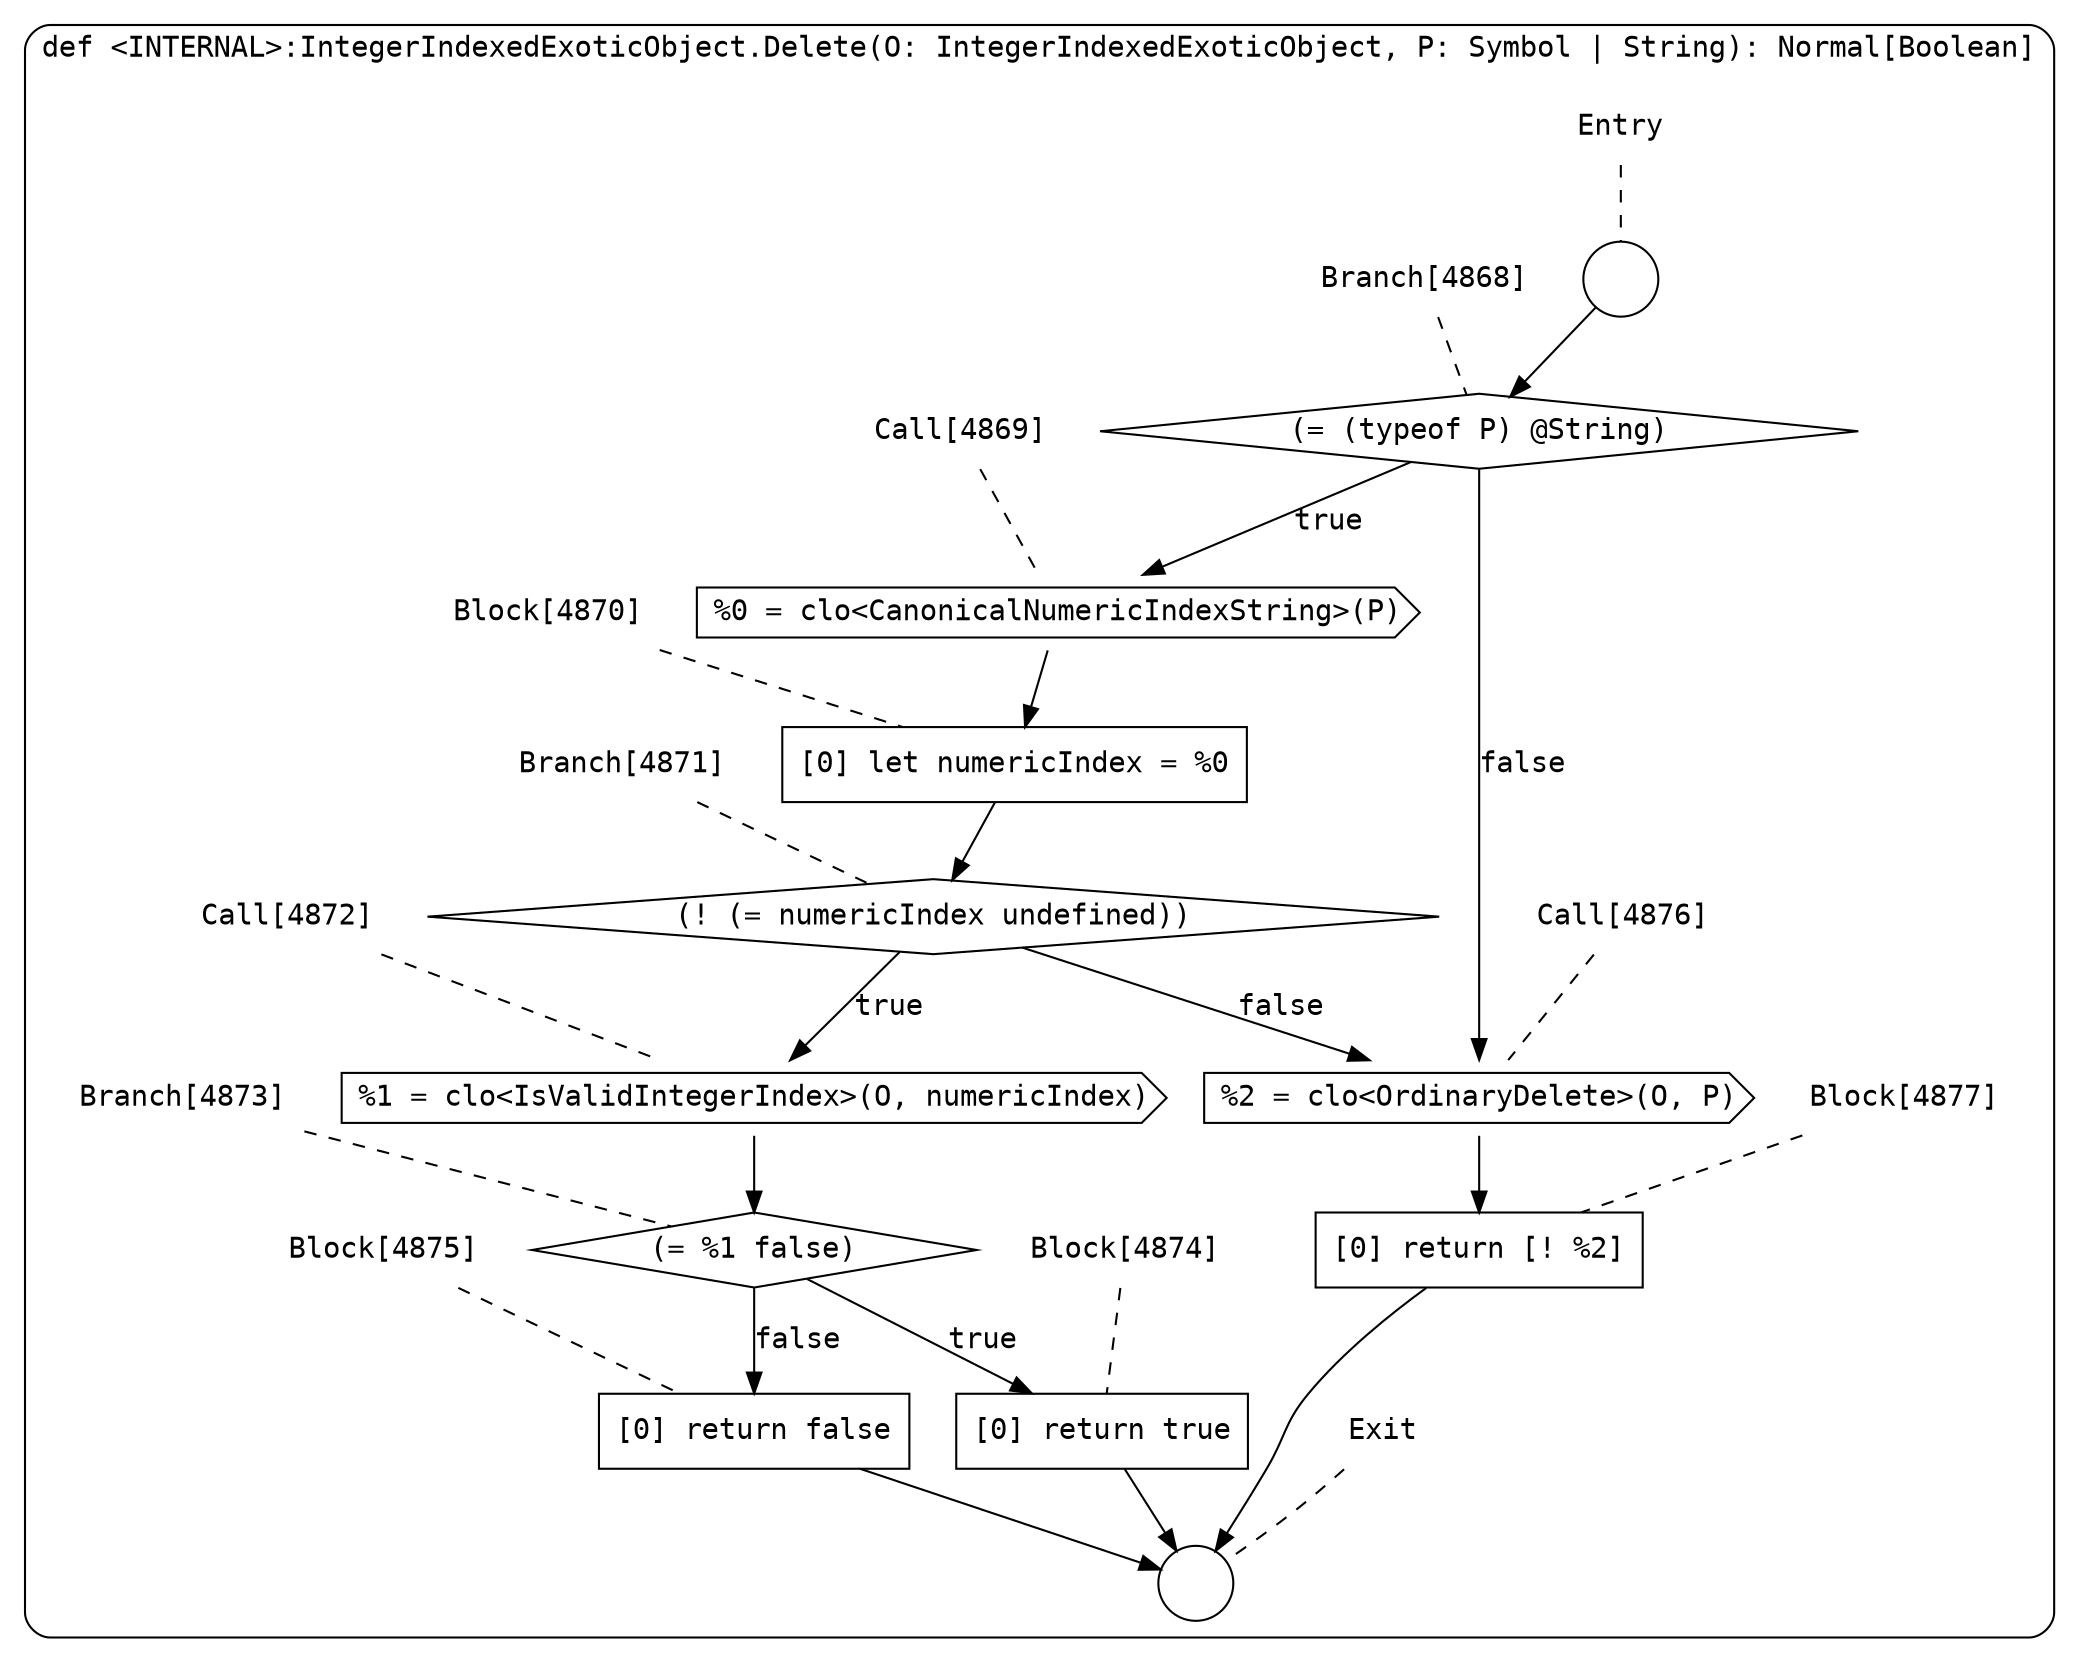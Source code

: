 digraph {
  graph [fontname = "Consolas"]
  node [fontname = "Consolas"]
  edge [fontname = "Consolas"]
  subgraph cluster1130 {
    label = "def <INTERNAL>:IntegerIndexedExoticObject.Delete(O: IntegerIndexedExoticObject, P: Symbol | String): Normal[Boolean]"
    style = rounded
    cluster1130_entry_name [shape=none, label=<<font color="black">Entry</font>>]
    cluster1130_entry_name -> cluster1130_entry [arrowhead=none, color="black", style=dashed]
    cluster1130_entry [shape=circle label=" " color="black" fillcolor="white" style=filled]
    cluster1130_entry -> node4868 [color="black"]
    cluster1130_exit_name [shape=none, label=<<font color="black">Exit</font>>]
    cluster1130_exit_name -> cluster1130_exit [arrowhead=none, color="black", style=dashed]
    cluster1130_exit [shape=circle label=" " color="black" fillcolor="white" style=filled]
    node4868_name [shape=none, label=<<font color="black">Branch[4868]</font>>]
    node4868_name -> node4868 [arrowhead=none, color="black", style=dashed]
    node4868 [shape=diamond, label=<<font color="black">(= (typeof P) @String)</font>> color="black" fillcolor="white", style=filled]
    node4868 -> node4869 [label=<<font color="black">true</font>> color="black"]
    node4868 -> node4876 [label=<<font color="black">false</font>> color="black"]
    node4869_name [shape=none, label=<<font color="black">Call[4869]</font>>]
    node4869_name -> node4869 [arrowhead=none, color="black", style=dashed]
    node4869 [shape=cds, label=<<font color="black">%0 = clo&lt;CanonicalNumericIndexString&gt;(P)</font>> color="black" fillcolor="white", style=filled]
    node4869 -> node4870 [color="black"]
    node4876_name [shape=none, label=<<font color="black">Call[4876]</font>>]
    node4876_name -> node4876 [arrowhead=none, color="black", style=dashed]
    node4876 [shape=cds, label=<<font color="black">%2 = clo&lt;OrdinaryDelete&gt;(O, P)</font>> color="black" fillcolor="white", style=filled]
    node4876 -> node4877 [color="black"]
    node4870_name [shape=none, label=<<font color="black">Block[4870]</font>>]
    node4870_name -> node4870 [arrowhead=none, color="black", style=dashed]
    node4870 [shape=box, label=<<font color="black">[0] let numericIndex = %0<BR ALIGN="LEFT"/></font>> color="black" fillcolor="white", style=filled]
    node4870 -> node4871 [color="black"]
    node4877_name [shape=none, label=<<font color="black">Block[4877]</font>>]
    node4877_name -> node4877 [arrowhead=none, color="black", style=dashed]
    node4877 [shape=box, label=<<font color="black">[0] return [! %2]<BR ALIGN="LEFT"/></font>> color="black" fillcolor="white", style=filled]
    node4877 -> cluster1130_exit [color="black"]
    node4871_name [shape=none, label=<<font color="black">Branch[4871]</font>>]
    node4871_name -> node4871 [arrowhead=none, color="black", style=dashed]
    node4871 [shape=diamond, label=<<font color="black">(! (= numericIndex undefined))</font>> color="black" fillcolor="white", style=filled]
    node4871 -> node4872 [label=<<font color="black">true</font>> color="black"]
    node4871 -> node4876 [label=<<font color="black">false</font>> color="black"]
    node4872_name [shape=none, label=<<font color="black">Call[4872]</font>>]
    node4872_name -> node4872 [arrowhead=none, color="black", style=dashed]
    node4872 [shape=cds, label=<<font color="black">%1 = clo&lt;IsValidIntegerIndex&gt;(O, numericIndex)</font>> color="black" fillcolor="white", style=filled]
    node4872 -> node4873 [color="black"]
    node4873_name [shape=none, label=<<font color="black">Branch[4873]</font>>]
    node4873_name -> node4873 [arrowhead=none, color="black", style=dashed]
    node4873 [shape=diamond, label=<<font color="black">(= %1 false)</font>> color="black" fillcolor="white", style=filled]
    node4873 -> node4874 [label=<<font color="black">true</font>> color="black"]
    node4873 -> node4875 [label=<<font color="black">false</font>> color="black"]
    node4874_name [shape=none, label=<<font color="black">Block[4874]</font>>]
    node4874_name -> node4874 [arrowhead=none, color="black", style=dashed]
    node4874 [shape=box, label=<<font color="black">[0] return true<BR ALIGN="LEFT"/></font>> color="black" fillcolor="white", style=filled]
    node4874 -> cluster1130_exit [color="black"]
    node4875_name [shape=none, label=<<font color="black">Block[4875]</font>>]
    node4875_name -> node4875 [arrowhead=none, color="black", style=dashed]
    node4875 [shape=box, label=<<font color="black">[0] return false<BR ALIGN="LEFT"/></font>> color="black" fillcolor="white", style=filled]
    node4875 -> cluster1130_exit [color="black"]
  }
}